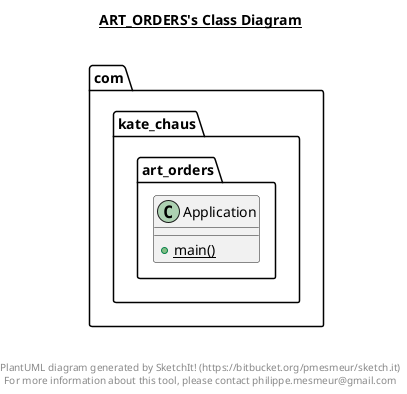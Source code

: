 @startuml

title __ART_ORDERS's Class Diagram__\n

  namespace com.kate_chaus.art_orders {
    class com.kate_chaus.art_orders.Application {
        {static} + main()
    }
  }
  



right footer


PlantUML diagram generated by SketchIt! (https://bitbucket.org/pmesmeur/sketch.it)
For more information about this tool, please contact philippe.mesmeur@gmail.com
endfooter

@enduml
